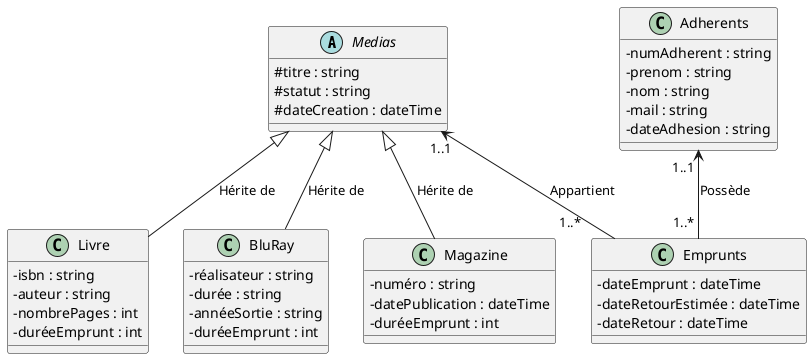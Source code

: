 @startuml

skinparam classAttributeIconSize 0

abstract class Medias{
    #titre : string
    #statut : string
    #dateCreation : dateTime
}

class Livre{
    -isbn : string
    -auteur : string
    -nombrePages : int
    -duréeEmprunt : int
}

class BluRay{
    -réalisateur : string
    -durée : string
    -annéeSortie : string
    -duréeEmprunt : int
}

class Magazine{
    -numéro : string
    -datePublication : dateTime
    -duréeEmprunt : int
}

class Adherents{
    -numAdherent : string
    -prenom : string
    -nom : string
    -mail : string
    -dateAdhesion : string
}

class Emprunts{
    -dateEmprunt : dateTime
    -dateRetourEstimée : dateTime
    -dateRetour : dateTime
}

Medias <|-- Livre : "Hérite de"
Medias <|-- BluRay : "Hérite de"
Medias <|-- Magazine : "Hérite de"
Medias "1..1"<-- "1..*      " Emprunts : "Appartient"
Adherents "1..1 " <-- "1..* " Emprunts : "Possède"

@enduml